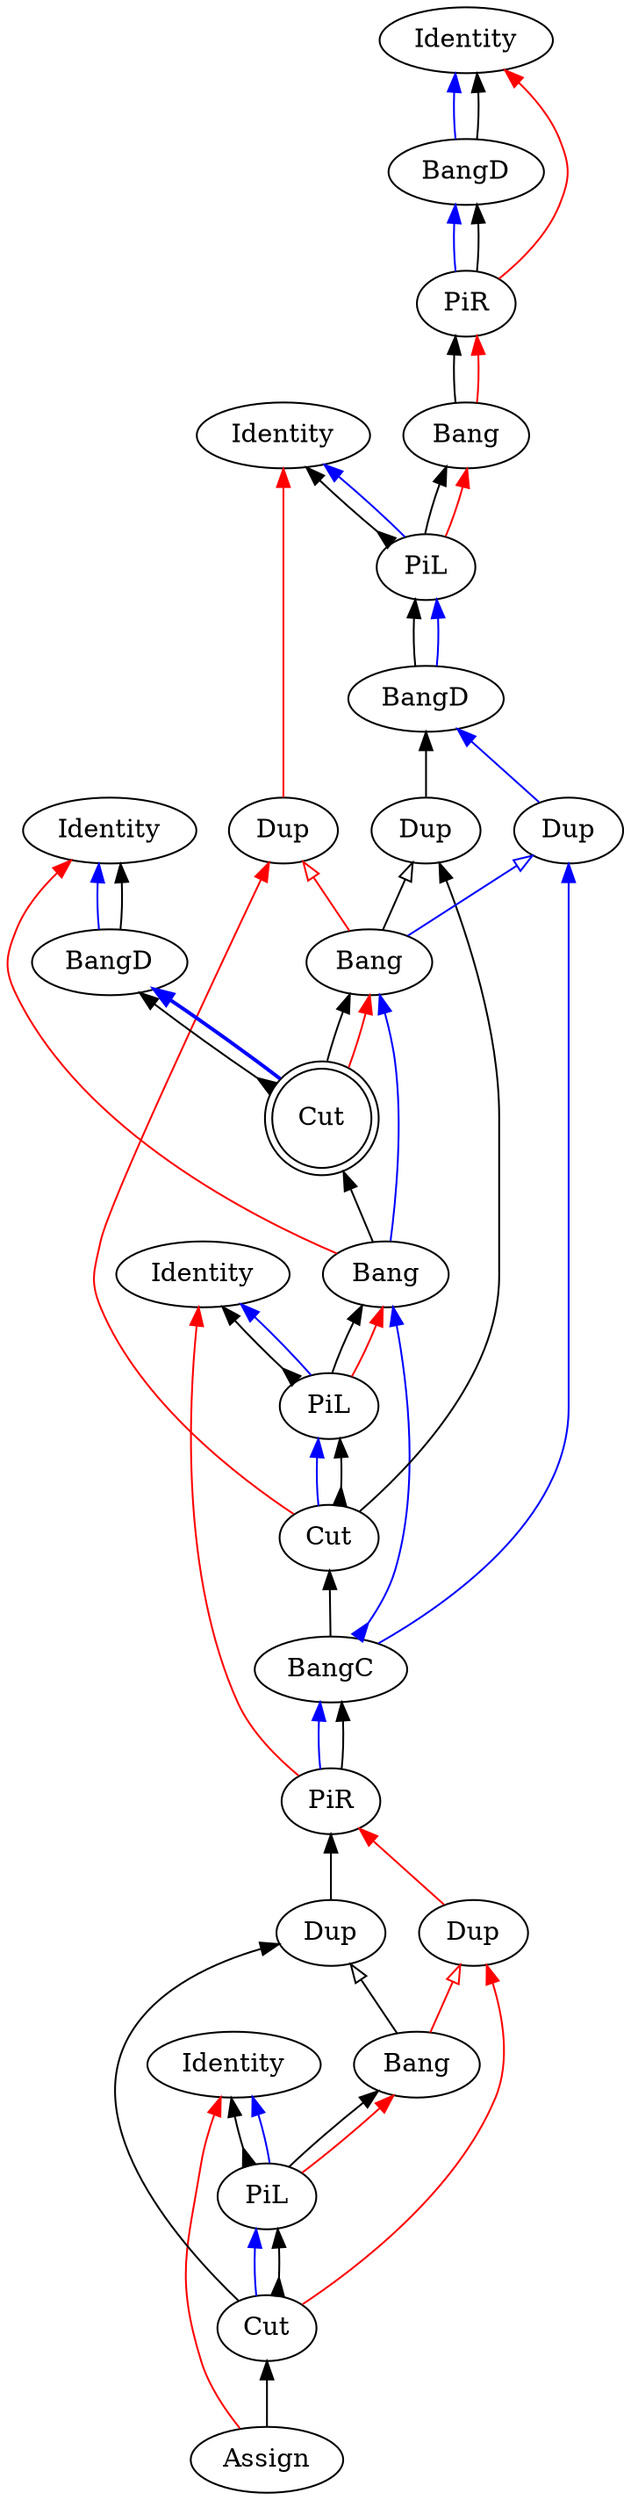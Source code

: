 digraph {
rankdir="BT"
"Identity0" [label="Identity"]
"BangD1" [label="BangD"]
"PiR2" [label="PiR"]
"Bang3" [label="Bang"]
"Identity4" [label="Identity"]
"PiL5" [label="PiL"]
"BangD6" [label="BangD"]
"Identity7" [label="Identity"]
"BangD8" [label="BangD"]
"Identity9" [label="Identity"]
"PiL10" [label="PiL"]
"PiR11" [label="PiR"]
"Identity12" [label="Identity"]
"PiL13" [label="PiL"]
"Assign14" [label="Assign"]
"Dup15" [label="Dup"]
"Dup16" [label="Dup"]
"Cut17" [label="Cut"]
"Bang18" [label="Bang"]
"Dup19" [label="Dup"]
"Dup20" [label="Dup"]
"Dup21" [label="Dup"]
"BangC22" [label="BangC"]
"Cut23" [label="Cut"]
"Bang24" [label="Bang"]
"Cut25" [label="Cut",shape=doublecircle]
"Bang26" [label="Bang"]
"Bang26" -> "Bang24"[color=blue,weight=2,tooltip="brl_bl126",arrowhead=normal,arrowtail=none,dir=both]
"Cut23" -> "Dup19"[color=black,weight=5,tooltip="c_bseq106",arrowhead=normal,arrowtail=none,dir=both]
"Bang24" -> "Dup19"[color=black,weight=5,tooltip="c_bseq112",arrowhead=onormal,arrowtail=none,dir=both]
"Dup15" -> "PiR11"[color=black,weight=5,tooltip="c_bseq32",arrowhead=normal,arrowtail=none,dir=both]
"Cut25" -> "BangD8"[color=black,weight=5,tooltip="c_bseq58",arrowhead=normal,arrowtail=inv,dir=both]
"Dup19" -> "BangD6"[color=black,weight=5,tooltip="c_bseq67",arrowhead=normal,arrowtail=none,dir=both]
"Bang3" -> "PiR2"[color=black,weight=5,tooltip="c_bseq79",arrowhead=normal,arrowtail=none,dir=both]
"Cut17" -> "Dup15"[color=black,weight=5,tooltip="c_bseq86",arrowhead=normal,arrowtail=none,dir=both]
"PiL13" -> "Bang18"[color=black,weight=5,tooltip="dseq20",arrowhead=normal,arrowtail=none,dir=both]
"PiL10" -> "Bang26"[color=black,weight=5,tooltip="dseq54",arrowhead=normal,arrowtail=none,dir=both]
"PiL5" -> "Bang3"[color=black,weight=5,tooltip="dseq76",arrowhead=normal,arrowtail=none,dir=both]
"BangC22" -> "Bang26"[color=blue,weight=2,tooltip="h116",arrowhead=normal,arrowtail=inv,dir=both]
"PiR11" -> "BangC22"[color=blue,weight=2,tooltip="h34",arrowhead=normal,arrowtail=none,dir=both]
"BangC22" -> "Dup21"[color=blue,weight=2,tooltip="hf107",arrowhead=normal,arrowtail=none,dir=both]
"Bang24" -> "Dup21"[color=blue,weight=2,tooltip="hf113",arrowhead=onormal,arrowtail=none,dir=both]
"Dup21" -> "BangD6"[color=blue,weight=2,tooltip="hf65",arrowhead=normal,arrowtail=none,dir=both]
"BangD6" -> "PiL5"[color=black,weight=5,tooltip="hseq72",arrowhead=normal,arrowtail=none,dir=both]
"PiR2" -> "BangD1"[color=blue,weight=2,tooltip="i81",arrowhead=normal,arrowtail=none,dir=both]
"PiL13" -> "Identity12"[color=black,weight=5,tooltip="idseq21",arrowhead=normal,arrowtail=inv,dir=both]
"PiL10" -> "Identity9"[color=black,weight=5,tooltip="idseq55",arrowhead=normal,arrowtail=inv,dir=both]
"PiL5" -> "Identity4"[color=black,weight=5,tooltip="idseq77",arrowhead=normal,arrowtail=inv,dir=both]
"BangD1" -> "Identity0"[color=blue,weight=2,tooltip="iret84",arrowhead=normal,arrowtail=none,dir=both]
"BangD1" -> "Identity0"[color=black,weight=5,tooltip="iseq83",arrowhead=normal,arrowtail=none,dir=both]
"PiL13" -> "Identity12"[color=blue,weight=2,tooltip="lret19",arrowhead=normal,arrowtail=none,dir=both]
"PiL10" -> "Identity9"[color=blue,weight=2,tooltip="lret53",arrowhead=normal,arrowtail=none,dir=both]
"PiL5" -> "Identity4"[color=blue,weight=2,tooltip="lret75",arrowhead=normal,arrowtail=none,dir=both]
"Cut17" -> "PiL13"[color=blue,weight=2,tooltip="lval14",arrowhead=normal,arrowtail=none,dir=both]
"Cut23" -> "PiL10"[color=blue,weight=2,tooltip="lval48",arrowhead=normal,arrowtail=none,dir=both]
"BangD6" -> "PiL5"[color=blue,weight=2,tooltip="lval70",arrowhead=normal,arrowtail=none,dir=both]
"Bang18" -> "Dup15"[color=black,weight=5,tooltip="newcut_bseq100",arrowhead=onormal,arrowtail=none,dir=both]
"Bang26" -> "Cut25"[color=black,weight=5,tooltip="newcut_bseq125",arrowhead=normal,arrowtail=none,dir=both]
"Cut25" -> "Bang24"[color=black,weight=5,tooltip="newcut_rseq124",arrowhead=normal,arrowtail=none,dir=both]
"Cut25" -> "Bang24"[color=red,weight=2,tooltip="newrret117",arrowhead=normal,arrowtail=none,dir=both]
"PiL13" -> "Bang18"[color=red,weight=2,tooltip="newrret18",arrowhead=normal,arrowtail=none,dir=both]
"PiL10" -> "Bang26"[color=red,weight=2,tooltip="newrret52",arrowhead=normal,arrowtail=none,dir=both]
"PiL5" -> "Bang3"[color=red,weight=2,tooltip="newrret74",arrowhead=normal,arrowtail=none,dir=both]
"Cut23" -> "Dup20"[color=red,weight=2,tooltip="newrretf108",arrowhead=normal,arrowtail=none,dir=both]
"Bang24" -> "Dup20"[color=red,weight=2,tooltip="newrretf114",arrowhead=onormal,arrowtail=none,dir=both]
"Dup16" -> "PiR11"[color=red,weight=2,tooltip="newrretf31",arrowhead=normal,arrowtail=none,dir=both]
"Bang26" -> "Identity7"[color=red,weight=2,tooltip="newrretf57",arrowhead=normal,arrowtail=none,dir=both]
"Dup20" -> "Identity4"[color=red,weight=2,tooltip="newrretf66",arrowhead=normal,arrowtail=none,dir=both]
"Bang3" -> "PiR2"[color=red,weight=2,tooltip="newrretf78",arrowhead=normal,arrowtail=none,dir=both]
"Cut17" -> "Dup16"[color=red,weight=2,tooltip="newrretf87",arrowhead=normal,arrowtail=none,dir=both]
"Bang18" -> "Dup16"[color=red,weight=2,tooltip="newrretf91",arrowhead=onormal,arrowtail=none,dir=both]
"PiR11" -> "Identity9"[color=red,weight=2,tooltip="ret42",arrowhead=normal,arrowtail=none,dir=both]
"Assign14" -> "Identity12"[color=red,weight=2,tooltip="ret8",arrowhead=normal,arrowtail=none,dir=both]
"PiR2" -> "Identity0"[color=red,weight=2,tooltip="ret82",arrowhead=normal,arrowtail=none,dir=both]
"PiR11" -> "BangC22"[color=black,weight=5,tooltip="seq33",arrowhead=normal,arrowtail=none,dir=both]
"PiR2" -> "BangD1"[color=black,weight=5,tooltip="seq80",arrowhead=normal,arrowtail=none,dir=both]
"BangC22" -> "Cut23"[color=black,weight=5,tooltip="seqBC118",arrowhead=normal,arrowtail=none,dir=both]
"Assign14" -> "Cut17"[color=black,weight=5,tooltip="seqBC94",arrowhead=normal,arrowtail=none,dir=both]
"Cut17" -> "PiL13"[color=black,weight=5,tooltip="xseq16",arrowhead=normal,arrowtail=inv,dir=both]
"Cut25" -> "BangD8"[color=blue,weight=2,tooltip="yBf56",arrowhead=normal,arrowtail=none,penwidth=2,dir=both]
"BangD8" -> "Identity7"[color=blue,weight=2,tooltip="yret60",arrowhead=normal,arrowtail=none,dir=both]
"Cut23" -> "PiL10"[color=black,weight=5,tooltip="yseq50",arrowhead=normal,arrowtail=inv,dir=both]
"BangD8" -> "Identity7"[color=black,weight=5,tooltip="yseq59",arrowhead=normal,arrowtail=none,dir=both]
}
